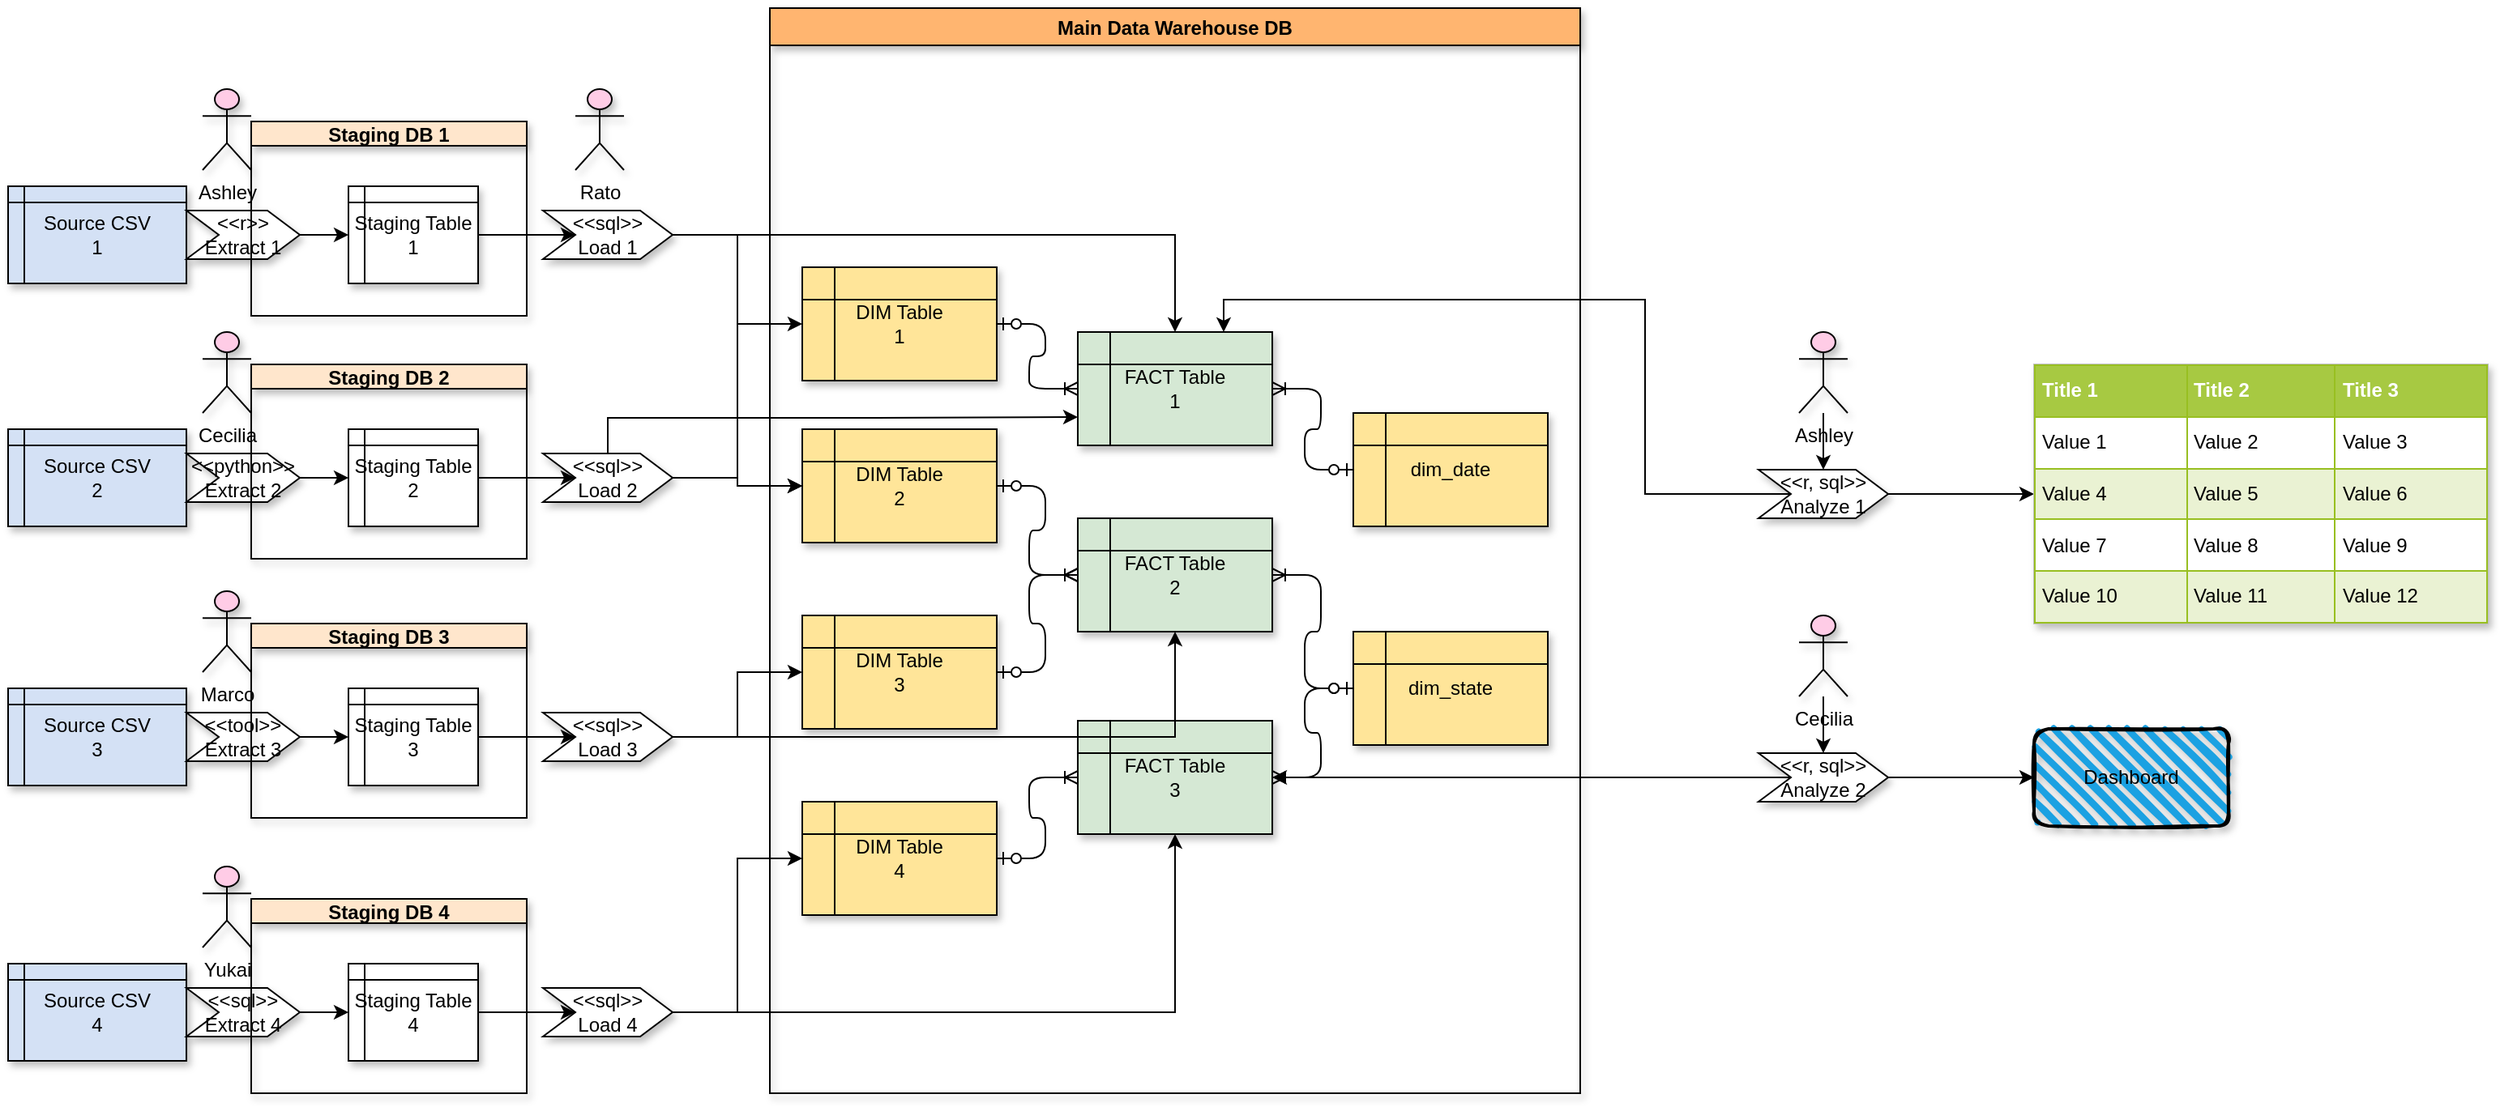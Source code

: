 <mxfile version="13.7.9" type="device" pages="2"><diagram id="SBiyz1o9CakpdYKA69qR" name="Process Overview"><mxGraphModel dx="1269" dy="874" grid="1" gridSize="10" guides="1" tooltips="1" connect="1" arrows="1" fold="1" page="1" pageScale="1" pageWidth="1169" pageHeight="827" math="0" shadow="0"><root><mxCell id="7Sz8O9y4_QHWqllSE1ns-0"/><mxCell id="7Sz8O9y4_QHWqllSE1ns-1" parent="7Sz8O9y4_QHWqllSE1ns-0"/><mxCell id="7Sz8O9y4_QHWqllSE1ns-2" value="Source CSV&lt;br&gt;1" style="shape=internalStorage;whiteSpace=wrap;html=1;backgroundOutline=1;dx=10;dy=10;shadow=1;fillColor=#D4E1F5;" vertex="1" parent="7Sz8O9y4_QHWqllSE1ns-1"><mxGeometry x="40" y="200" width="110" height="60" as="geometry"/></mxCell><mxCell id="7Sz8O9y4_QHWqllSE1ns-4" value="Main Data Warehouse DB" style="swimlane;shadow=1;fillColor=#FFB570;" vertex="1" parent="7Sz8O9y4_QHWqllSE1ns-1"><mxGeometry x="510" y="90" width="500" height="670" as="geometry"><mxRectangle x="450" y="90" width="180" height="23" as="alternateBounds"/></mxGeometry></mxCell><mxCell id="7Sz8O9y4_QHWqllSE1ns-5" value="DIM Table&lt;br&gt;1" style="shape=internalStorage;whiteSpace=wrap;html=1;backgroundOutline=1;shadow=1;fillColor=#FFE599;" vertex="1" parent="7Sz8O9y4_QHWqllSE1ns-1"><mxGeometry x="530" y="250" width="120" height="70" as="geometry"/></mxCell><mxCell id="7Sz8O9y4_QHWqllSE1ns-6" value="DIM Table&lt;br&gt;2" style="shape=internalStorage;whiteSpace=wrap;html=1;backgroundOutline=1;shadow=1;fillColor=#FFE599;" vertex="1" parent="7Sz8O9y4_QHWqllSE1ns-1"><mxGeometry x="530" y="350" width="120" height="70" as="geometry"/></mxCell><mxCell id="7Sz8O9y4_QHWqllSE1ns-7" value="DIM Table&lt;br&gt;4" style="shape=internalStorage;whiteSpace=wrap;html=1;backgroundOutline=1;shadow=1;fillColor=#FFE599;" vertex="1" parent="7Sz8O9y4_QHWqllSE1ns-1"><mxGeometry x="530" y="580" width="120" height="70" as="geometry"/></mxCell><mxCell id="7Sz8O9y4_QHWqllSE1ns-8" value="FACT Table&lt;br&gt;1" style="shape=internalStorage;whiteSpace=wrap;html=1;backgroundOutline=1;shadow=1;fillColor=#D5E8D4;" vertex="1" parent="7Sz8O9y4_QHWqllSE1ns-1"><mxGeometry x="700" y="290" width="120" height="70" as="geometry"/></mxCell><mxCell id="7Sz8O9y4_QHWqllSE1ns-9" value="FACT Table&lt;br&gt;2" style="shape=internalStorage;whiteSpace=wrap;html=1;backgroundOutline=1;shadow=1;fillColor=#D5E8D4;" vertex="1" parent="7Sz8O9y4_QHWqllSE1ns-1"><mxGeometry x="700" y="405" width="120" height="70" as="geometry"/></mxCell><mxCell id="7Sz8O9y4_QHWqllSE1ns-10" value="FACT Table&lt;br&gt;3" style="shape=internalStorage;whiteSpace=wrap;html=1;backgroundOutline=1;shadow=1;fillColor=#D5E8D4;" vertex="1" parent="7Sz8O9y4_QHWqllSE1ns-1"><mxGeometry x="700" y="530" width="120" height="70" as="geometry"/></mxCell><mxCell id="7Sz8O9y4_QHWqllSE1ns-56" style="edgeStyle=orthogonalEdgeStyle;rounded=0;orthogonalLoop=1;jettySize=auto;html=1;entryX=0;entryY=0.5;entryDx=0;entryDy=0;" edge="1" parent="7Sz8O9y4_QHWqllSE1ns-1" source="7Sz8O9y4_QHWqllSE1ns-11" target="7Sz8O9y4_QHWqllSE1ns-5"><mxGeometry relative="1" as="geometry"/></mxCell><mxCell id="7Sz8O9y4_QHWqllSE1ns-57" style="edgeStyle=orthogonalEdgeStyle;rounded=0;orthogonalLoop=1;jettySize=auto;html=1;entryX=0;entryY=0.5;entryDx=0;entryDy=0;" edge="1" parent="7Sz8O9y4_QHWqllSE1ns-1" source="7Sz8O9y4_QHWqllSE1ns-11" target="7Sz8O9y4_QHWqllSE1ns-6"><mxGeometry relative="1" as="geometry"/></mxCell><mxCell id="7Sz8O9y4_QHWqllSE1ns-64" style="edgeStyle=orthogonalEdgeStyle;rounded=0;orthogonalLoop=1;jettySize=auto;html=1;entryX=0.5;entryY=0;entryDx=0;entryDy=0;" edge="1" parent="7Sz8O9y4_QHWqllSE1ns-1" source="7Sz8O9y4_QHWqllSE1ns-11" target="7Sz8O9y4_QHWqllSE1ns-8"><mxGeometry relative="1" as="geometry"/></mxCell><mxCell id="7Sz8O9y4_QHWqllSE1ns-11" value="&amp;lt;&amp;lt;sql&amp;gt;&amp;gt;&lt;br&gt;Load 1" style="shape=step;perimeter=stepPerimeter;whiteSpace=wrap;html=1;fixedSize=1;shadow=1;" vertex="1" parent="7Sz8O9y4_QHWqllSE1ns-1"><mxGeometry x="370" y="215" width="80" height="30" as="geometry"/></mxCell><mxCell id="7Sz8O9y4_QHWqllSE1ns-80" value="" style="edgeStyle=orthogonalEdgeStyle;rounded=0;orthogonalLoop=1;jettySize=auto;html=1;" edge="1" parent="7Sz8O9y4_QHWqllSE1ns-1" source="7Sz8O9y4_QHWqllSE1ns-12" target="7Sz8O9y4_QHWqllSE1ns-14"><mxGeometry relative="1" as="geometry"/></mxCell><mxCell id="7Sz8O9y4_QHWqllSE1ns-12" value="&amp;lt;&amp;lt;r&amp;gt;&amp;gt;&lt;br&gt;Extract 1" style="shape=step;perimeter=stepPerimeter;whiteSpace=wrap;html=1;fixedSize=1;shadow=1;" vertex="1" parent="7Sz8O9y4_QHWqllSE1ns-1"><mxGeometry x="150" y="215" width="70" height="30" as="geometry"/></mxCell><mxCell id="7Sz8O9y4_QHWqllSE1ns-13" value="Staging DB 1" style="swimlane;shadow=1;startSize=15;fillColor=#FFE6CC;" vertex="1" parent="7Sz8O9y4_QHWqllSE1ns-1"><mxGeometry x="190" y="160" width="170" height="120" as="geometry"/></mxCell><mxCell id="7Sz8O9y4_QHWqllSE1ns-49" style="edgeStyle=orthogonalEdgeStyle;rounded=0;orthogonalLoop=1;jettySize=auto;html=1;" edge="1" parent="7Sz8O9y4_QHWqllSE1ns-1" source="7Sz8O9y4_QHWqllSE1ns-14" target="7Sz8O9y4_QHWqllSE1ns-11"><mxGeometry relative="1" as="geometry"/></mxCell><mxCell id="7Sz8O9y4_QHWqllSE1ns-14" value="Staging Table&lt;br&gt;1" style="shape=internalStorage;whiteSpace=wrap;html=1;backgroundOutline=1;dx=10;dy=10;shadow=1;" vertex="1" parent="7Sz8O9y4_QHWqllSE1ns-1"><mxGeometry x="250" y="200" width="80" height="60" as="geometry"/></mxCell><mxCell id="7Sz8O9y4_QHWqllSE1ns-15" value="Source CSV&lt;br&gt;2" style="shape=internalStorage;whiteSpace=wrap;html=1;backgroundOutline=1;dx=10;dy=10;shadow=1;fillColor=#D4E1F5;" vertex="1" parent="7Sz8O9y4_QHWqllSE1ns-1"><mxGeometry x="40" y="350" width="110" height="60" as="geometry"/></mxCell><mxCell id="7Sz8O9y4_QHWqllSE1ns-79" value="" style="edgeStyle=orthogonalEdgeStyle;rounded=0;orthogonalLoop=1;jettySize=auto;html=1;" edge="1" parent="7Sz8O9y4_QHWqllSE1ns-1" source="7Sz8O9y4_QHWqllSE1ns-17" target="7Sz8O9y4_QHWqllSE1ns-19"><mxGeometry relative="1" as="geometry"/></mxCell><mxCell id="7Sz8O9y4_QHWqllSE1ns-17" value="&amp;lt;&amp;lt;python&amp;gt;&amp;gt;&lt;br&gt;Extract 2" style="shape=step;perimeter=stepPerimeter;whiteSpace=wrap;html=1;fixedSize=1;shadow=1;size=20;" vertex="1" parent="7Sz8O9y4_QHWqllSE1ns-1"><mxGeometry x="150" y="365" width="70" height="30" as="geometry"/></mxCell><mxCell id="7Sz8O9y4_QHWqllSE1ns-18" value="Staging DB 2" style="swimlane;shadow=1;startSize=15;fillColor=#FFE6CC;" vertex="1" parent="7Sz8O9y4_QHWqllSE1ns-1"><mxGeometry x="190" y="310" width="170" height="120" as="geometry"/></mxCell><mxCell id="7Sz8O9y4_QHWqllSE1ns-50" style="edgeStyle=orthogonalEdgeStyle;rounded=0;orthogonalLoop=1;jettySize=auto;html=1;entryX=0;entryY=0.5;entryDx=0;entryDy=0;" edge="1" parent="7Sz8O9y4_QHWqllSE1ns-1" source="7Sz8O9y4_QHWqllSE1ns-19" target="7Sz8O9y4_QHWqllSE1ns-55"><mxGeometry relative="1" as="geometry"><mxPoint x="440.0" y="380" as="targetPoint"/></mxGeometry></mxCell><mxCell id="7Sz8O9y4_QHWqllSE1ns-19" value="Staging Table&lt;br&gt;2" style="shape=internalStorage;whiteSpace=wrap;html=1;backgroundOutline=1;dx=10;dy=10;shadow=1;" vertex="1" parent="7Sz8O9y4_QHWqllSE1ns-1"><mxGeometry x="250" y="350" width="80" height="60" as="geometry"/></mxCell><mxCell id="7Sz8O9y4_QHWqllSE1ns-20" value="Source CSV&lt;br&gt;3" style="shape=internalStorage;whiteSpace=wrap;html=1;backgroundOutline=1;dx=10;dy=10;shadow=1;fillColor=#D4E1F5;" vertex="1" parent="7Sz8O9y4_QHWqllSE1ns-1"><mxGeometry x="40" y="510" width="110" height="60" as="geometry"/></mxCell><mxCell id="7Sz8O9y4_QHWqllSE1ns-78" value="" style="edgeStyle=orthogonalEdgeStyle;rounded=0;orthogonalLoop=1;jettySize=auto;html=1;" edge="1" parent="7Sz8O9y4_QHWqllSE1ns-1" source="7Sz8O9y4_QHWqllSE1ns-22" target="7Sz8O9y4_QHWqllSE1ns-24"><mxGeometry relative="1" as="geometry"/></mxCell><mxCell id="7Sz8O9y4_QHWqllSE1ns-22" value="&amp;lt;&amp;lt;tool&amp;gt;&amp;gt;&lt;br&gt;Extract 3" style="shape=step;perimeter=stepPerimeter;whiteSpace=wrap;html=1;fixedSize=1;shadow=1;" vertex="1" parent="7Sz8O9y4_QHWqllSE1ns-1"><mxGeometry x="150" y="525" width="70" height="30" as="geometry"/></mxCell><mxCell id="7Sz8O9y4_QHWqllSE1ns-23" value="Staging DB 3" style="swimlane;shadow=1;startSize=15;fillColor=#FFE6CC;" vertex="1" parent="7Sz8O9y4_QHWqllSE1ns-1"><mxGeometry x="190" y="470" width="170" height="120" as="geometry"/></mxCell><mxCell id="7Sz8O9y4_QHWqllSE1ns-51" style="edgeStyle=orthogonalEdgeStyle;rounded=0;orthogonalLoop=1;jettySize=auto;html=1;entryX=0;entryY=0.5;entryDx=0;entryDy=0;" edge="1" parent="7Sz8O9y4_QHWqllSE1ns-1" source="7Sz8O9y4_QHWqllSE1ns-24" target="7Sz8O9y4_QHWqllSE1ns-54"><mxGeometry relative="1" as="geometry"><mxPoint x="440.0" y="540" as="targetPoint"/></mxGeometry></mxCell><mxCell id="7Sz8O9y4_QHWqllSE1ns-24" value="Staging Table&lt;br&gt;3" style="shape=internalStorage;whiteSpace=wrap;html=1;backgroundOutline=1;dx=10;dy=10;shadow=1;" vertex="1" parent="7Sz8O9y4_QHWqllSE1ns-1"><mxGeometry x="250" y="510" width="80" height="60" as="geometry"/></mxCell><mxCell id="7Sz8O9y4_QHWqllSE1ns-25" value="Source CSV&lt;br&gt;4" style="shape=internalStorage;whiteSpace=wrap;html=1;backgroundOutline=1;dx=10;dy=10;shadow=1;fillColor=#D4E1F5;" vertex="1" parent="7Sz8O9y4_QHWqllSE1ns-1"><mxGeometry x="40" y="680" width="110" height="60" as="geometry"/></mxCell><mxCell id="7Sz8O9y4_QHWqllSE1ns-77" value="" style="edgeStyle=orthogonalEdgeStyle;rounded=0;orthogonalLoop=1;jettySize=auto;html=1;" edge="1" parent="7Sz8O9y4_QHWqllSE1ns-1" source="7Sz8O9y4_QHWqllSE1ns-27" target="7Sz8O9y4_QHWqllSE1ns-29"><mxGeometry relative="1" as="geometry"/></mxCell><mxCell id="7Sz8O9y4_QHWqllSE1ns-27" value="&amp;lt;&amp;lt;sql&amp;gt;&amp;gt;&lt;br&gt;Extract 4" style="shape=step;perimeter=stepPerimeter;whiteSpace=wrap;html=1;fixedSize=1;shadow=1;" vertex="1" parent="7Sz8O9y4_QHWqllSE1ns-1"><mxGeometry x="150" y="695" width="70" height="30" as="geometry"/></mxCell><mxCell id="7Sz8O9y4_QHWqllSE1ns-28" value="Staging DB 4" style="swimlane;shadow=1;startSize=15;fillColor=#FFE6CC;" vertex="1" parent="7Sz8O9y4_QHWqllSE1ns-1"><mxGeometry x="190" y="640" width="170" height="120" as="geometry"/></mxCell><mxCell id="7Sz8O9y4_QHWqllSE1ns-52" style="edgeStyle=orthogonalEdgeStyle;rounded=0;orthogonalLoop=1;jettySize=auto;html=1;entryX=0;entryY=0.5;entryDx=0;entryDy=0;" edge="1" parent="7Sz8O9y4_QHWqllSE1ns-1" source="7Sz8O9y4_QHWqllSE1ns-29" target="7Sz8O9y4_QHWqllSE1ns-53"><mxGeometry relative="1" as="geometry"><mxPoint x="440.0" y="710" as="targetPoint"/></mxGeometry></mxCell><mxCell id="7Sz8O9y4_QHWqllSE1ns-29" value="Staging Table&lt;br&gt;4" style="shape=internalStorage;whiteSpace=wrap;html=1;backgroundOutline=1;dx=10;dy=10;shadow=1;" vertex="1" parent="7Sz8O9y4_QHWqllSE1ns-1"><mxGeometry x="250" y="680" width="80" height="60" as="geometry"/></mxCell><mxCell id="7Sz8O9y4_QHWqllSE1ns-32" value="Ashley" style="shape=umlActor;verticalLabelPosition=bottom;verticalAlign=top;html=1;outlineConnect=0;shadow=1;fillColor=#FFCCE6;" vertex="1" parent="7Sz8O9y4_QHWqllSE1ns-1"><mxGeometry x="160" y="140" width="30" height="50" as="geometry"/></mxCell><mxCell id="7Sz8O9y4_QHWqllSE1ns-33" value="Cecilia" style="shape=umlActor;verticalLabelPosition=bottom;verticalAlign=top;html=1;outlineConnect=0;shadow=1;fillColor=#FFCCE6;" vertex="1" parent="7Sz8O9y4_QHWqllSE1ns-1"><mxGeometry x="160" y="290" width="30" height="50" as="geometry"/></mxCell><mxCell id="7Sz8O9y4_QHWqllSE1ns-34" value="Marco" style="shape=umlActor;verticalLabelPosition=bottom;verticalAlign=top;html=1;outlineConnect=0;shadow=1;fillColor=#FFCCE6;" vertex="1" parent="7Sz8O9y4_QHWqllSE1ns-1"><mxGeometry x="160" y="450" width="30" height="50" as="geometry"/></mxCell><mxCell id="7Sz8O9y4_QHWqllSE1ns-35" value="Yukai" style="shape=umlActor;verticalLabelPosition=bottom;verticalAlign=top;html=1;outlineConnect=0;shadow=1;fillColor=#FFCCE6;" vertex="1" parent="7Sz8O9y4_QHWqllSE1ns-1"><mxGeometry x="160" y="620" width="30" height="50" as="geometry"/></mxCell><mxCell id="7Sz8O9y4_QHWqllSE1ns-36" value="Rato" style="shape=umlActor;verticalLabelPosition=bottom;verticalAlign=top;html=1;outlineConnect=0;shadow=1;fillColor=#FFCCE6;" vertex="1" parent="7Sz8O9y4_QHWqllSE1ns-1"><mxGeometry x="390" y="140" width="30" height="50" as="geometry"/></mxCell><mxCell id="7Sz8O9y4_QHWqllSE1ns-37" value="dim_date" style="shape=internalStorage;whiteSpace=wrap;html=1;backgroundOutline=1;shadow=1;fillColor=#FFE599;" vertex="1" parent="7Sz8O9y4_QHWqllSE1ns-1"><mxGeometry x="870" y="340" width="120" height="70" as="geometry"/></mxCell><mxCell id="7Sz8O9y4_QHWqllSE1ns-38" value="dim_state" style="shape=internalStorage;whiteSpace=wrap;html=1;backgroundOutline=1;shadow=1;fillColor=#FFE599;" vertex="1" parent="7Sz8O9y4_QHWqllSE1ns-1"><mxGeometry x="870" y="475" width="120" height="70" as="geometry"/></mxCell><mxCell id="7Sz8O9y4_QHWqllSE1ns-39" value="DIM Table&lt;br&gt;3" style="shape=internalStorage;whiteSpace=wrap;html=1;backgroundOutline=1;shadow=1;fillColor=#FFE599;" vertex="1" parent="7Sz8O9y4_QHWqllSE1ns-1"><mxGeometry x="530" y="465" width="120" height="70" as="geometry"/></mxCell><mxCell id="7Sz8O9y4_QHWqllSE1ns-60" style="edgeStyle=orthogonalEdgeStyle;rounded=0;orthogonalLoop=1;jettySize=auto;html=1;entryX=0;entryY=0.5;entryDx=0;entryDy=0;" edge="1" parent="7Sz8O9y4_QHWqllSE1ns-1" source="7Sz8O9y4_QHWqllSE1ns-53" target="7Sz8O9y4_QHWqllSE1ns-7"><mxGeometry relative="1" as="geometry"/></mxCell><mxCell id="7Sz8O9y4_QHWqllSE1ns-61" style="edgeStyle=orthogonalEdgeStyle;rounded=0;orthogonalLoop=1;jettySize=auto;html=1;entryX=0.5;entryY=1;entryDx=0;entryDy=0;" edge="1" parent="7Sz8O9y4_QHWqllSE1ns-1" source="7Sz8O9y4_QHWqllSE1ns-53" target="7Sz8O9y4_QHWqllSE1ns-10"><mxGeometry relative="1" as="geometry"/></mxCell><mxCell id="7Sz8O9y4_QHWqllSE1ns-53" value="&amp;lt;&amp;lt;sql&amp;gt;&amp;gt;&lt;br&gt;Load 4" style="shape=step;perimeter=stepPerimeter;whiteSpace=wrap;html=1;fixedSize=1;shadow=1;" vertex="1" parent="7Sz8O9y4_QHWqllSE1ns-1"><mxGeometry x="370" y="695" width="80" height="30" as="geometry"/></mxCell><mxCell id="7Sz8O9y4_QHWqllSE1ns-59" style="edgeStyle=orthogonalEdgeStyle;rounded=0;orthogonalLoop=1;jettySize=auto;html=1;entryX=0;entryY=0.5;entryDx=0;entryDy=0;" edge="1" parent="7Sz8O9y4_QHWqllSE1ns-1" source="7Sz8O9y4_QHWqllSE1ns-54" target="7Sz8O9y4_QHWqllSE1ns-39"><mxGeometry relative="1" as="geometry"/></mxCell><mxCell id="7Sz8O9y4_QHWqllSE1ns-62" style="edgeStyle=orthogonalEdgeStyle;rounded=0;orthogonalLoop=1;jettySize=auto;html=1;entryX=0.5;entryY=1;entryDx=0;entryDy=0;" edge="1" parent="7Sz8O9y4_QHWqllSE1ns-1" source="7Sz8O9y4_QHWqllSE1ns-54" target="7Sz8O9y4_QHWqllSE1ns-9"><mxGeometry relative="1" as="geometry"/></mxCell><mxCell id="7Sz8O9y4_QHWqllSE1ns-54" value="&amp;lt;&amp;lt;sql&amp;gt;&amp;gt;&lt;br&gt;Load 3" style="shape=step;perimeter=stepPerimeter;whiteSpace=wrap;html=1;fixedSize=1;shadow=1;" vertex="1" parent="7Sz8O9y4_QHWqllSE1ns-1"><mxGeometry x="370" y="525" width="80" height="30" as="geometry"/></mxCell><mxCell id="7Sz8O9y4_QHWqllSE1ns-58" style="edgeStyle=orthogonalEdgeStyle;rounded=0;orthogonalLoop=1;jettySize=auto;html=1;entryX=0;entryY=0.5;entryDx=0;entryDy=0;" edge="1" parent="7Sz8O9y4_QHWqllSE1ns-1" source="7Sz8O9y4_QHWqllSE1ns-55" target="7Sz8O9y4_QHWqllSE1ns-6"><mxGeometry relative="1" as="geometry"/></mxCell><mxCell id="7Sz8O9y4_QHWqllSE1ns-63" style="edgeStyle=orthogonalEdgeStyle;rounded=0;orthogonalLoop=1;jettySize=auto;html=1;entryX=0;entryY=0.75;entryDx=0;entryDy=0;" edge="1" parent="7Sz8O9y4_QHWqllSE1ns-1" source="7Sz8O9y4_QHWqllSE1ns-55" target="7Sz8O9y4_QHWqllSE1ns-8"><mxGeometry relative="1" as="geometry"><Array as="points"><mxPoint x="410" y="343"/><mxPoint x="575" y="343"/></Array></mxGeometry></mxCell><mxCell id="7Sz8O9y4_QHWqllSE1ns-55" value="&amp;lt;&amp;lt;sql&amp;gt;&amp;gt;&lt;br&gt;Load 2" style="shape=step;perimeter=stepPerimeter;whiteSpace=wrap;html=1;fixedSize=1;shadow=1;" vertex="1" parent="7Sz8O9y4_QHWqllSE1ns-1"><mxGeometry x="370" y="365" width="80" height="30" as="geometry"/></mxCell><mxCell id="7Sz8O9y4_QHWqllSE1ns-68" style="edgeStyle=orthogonalEdgeStyle;rounded=0;orthogonalLoop=1;jettySize=auto;html=1;entryX=0.75;entryY=0;entryDx=0;entryDy=0;" edge="1" parent="7Sz8O9y4_QHWqllSE1ns-1" source="7Sz8O9y4_QHWqllSE1ns-65" target="7Sz8O9y4_QHWqllSE1ns-8"><mxGeometry relative="1" as="geometry"><Array as="points"><mxPoint x="1050" y="390"/><mxPoint x="1050" y="270"/><mxPoint x="790" y="270"/></Array></mxGeometry></mxCell><mxCell id="7Sz8O9y4_QHWqllSE1ns-70" style="edgeStyle=orthogonalEdgeStyle;rounded=0;orthogonalLoop=1;jettySize=auto;html=1;entryX=0;entryY=0.5;entryDx=0;entryDy=0;" edge="1" parent="7Sz8O9y4_QHWqllSE1ns-1" source="7Sz8O9y4_QHWqllSE1ns-65" target="7Sz8O9y4_QHWqllSE1ns-69"><mxGeometry relative="1" as="geometry"/></mxCell><mxCell id="7Sz8O9y4_QHWqllSE1ns-65" value="&amp;lt;&amp;lt;r, sql&amp;gt;&amp;gt;&lt;br&gt;Analyze 1" style="shape=step;perimeter=stepPerimeter;whiteSpace=wrap;html=1;fixedSize=1;shadow=1;" vertex="1" parent="7Sz8O9y4_QHWqllSE1ns-1"><mxGeometry x="1120" y="375" width="80" height="30" as="geometry"/></mxCell><mxCell id="7Sz8O9y4_QHWqllSE1ns-67" style="edgeStyle=orthogonalEdgeStyle;rounded=0;orthogonalLoop=1;jettySize=auto;html=1;entryX=0.5;entryY=0;entryDx=0;entryDy=0;" edge="1" parent="7Sz8O9y4_QHWqllSE1ns-1" source="7Sz8O9y4_QHWqllSE1ns-66" target="7Sz8O9y4_QHWqllSE1ns-65"><mxGeometry relative="1" as="geometry"/></mxCell><mxCell id="7Sz8O9y4_QHWqllSE1ns-66" value="Ashley" style="shape=umlActor;verticalLabelPosition=bottom;verticalAlign=top;html=1;outlineConnect=0;shadow=1;fillColor=#FFCCE6;" vertex="1" parent="7Sz8O9y4_QHWqllSE1ns-1"><mxGeometry x="1145" y="290" width="30" height="50" as="geometry"/></mxCell><mxCell id="7Sz8O9y4_QHWqllSE1ns-69" value="&lt;table border=&quot;1&quot; width=&quot;100%&quot; height=&quot;100%&quot; cellpadding=&quot;4&quot; style=&quot;width:100%;height:100%;border-collapse:collapse;&quot;&gt;&lt;tr style=&quot;background-color:#A7C942;color:#ffffff;border:1px solid #98bf21;&quot;&gt;&lt;th align=&quot;left&quot;&gt;Title 1&lt;/th&gt;&lt;th align=&quot;left&quot;&gt;Title 2&lt;/th&gt;&lt;th align=&quot;left&quot;&gt;Title 3&lt;/th&gt;&lt;/tr&gt;&lt;tr style=&quot;border:1px solid #98bf21;&quot;&gt;&lt;td&gt;Value 1&lt;/td&gt;&lt;td&gt;Value 2&lt;/td&gt;&lt;td&gt;Value 3&lt;/td&gt;&lt;/tr&gt;&lt;tr style=&quot;background-color:#EAF2D3;border:1px solid #98bf21;&quot;&gt;&lt;td&gt;Value 4&lt;/td&gt;&lt;td&gt;Value 5&lt;/td&gt;&lt;td&gt;Value 6&lt;/td&gt;&lt;/tr&gt;&lt;tr style=&quot;border:1px solid #98bf21;&quot;&gt;&lt;td&gt;Value 7&lt;/td&gt;&lt;td&gt;Value 8&lt;/td&gt;&lt;td&gt;Value 9&lt;/td&gt;&lt;/tr&gt;&lt;tr style=&quot;background-color:#EAF2D3;border:1px solid #98bf21;&quot;&gt;&lt;td&gt;Value 10&lt;/td&gt;&lt;td&gt;Value 11&lt;/td&gt;&lt;td&gt;Value 12&lt;/td&gt;&lt;/tr&gt;&lt;/table&gt;" style="text;html=1;strokeColor=#c0c0c0;fillColor=#ffffff;overflow=fill;rounded=0;shadow=1;" vertex="1" parent="7Sz8O9y4_QHWqllSE1ns-1"><mxGeometry x="1290" y="310" width="280" height="160" as="geometry"/></mxCell><mxCell id="7Sz8O9y4_QHWqllSE1ns-74" style="edgeStyle=orthogonalEdgeStyle;rounded=0;orthogonalLoop=1;jettySize=auto;html=1;entryX=1;entryY=0.5;entryDx=0;entryDy=0;" edge="1" parent="7Sz8O9y4_QHWqllSE1ns-1" source="7Sz8O9y4_QHWqllSE1ns-71" target="7Sz8O9y4_QHWqllSE1ns-10"><mxGeometry relative="1" as="geometry"/></mxCell><mxCell id="7Sz8O9y4_QHWqllSE1ns-76" style="edgeStyle=orthogonalEdgeStyle;rounded=0;orthogonalLoop=1;jettySize=auto;html=1;entryX=0;entryY=0.5;entryDx=0;entryDy=0;" edge="1" parent="7Sz8O9y4_QHWqllSE1ns-1" source="7Sz8O9y4_QHWqllSE1ns-71" target="7Sz8O9y4_QHWqllSE1ns-75"><mxGeometry relative="1" as="geometry"/></mxCell><mxCell id="7Sz8O9y4_QHWqllSE1ns-71" value="&amp;lt;&amp;lt;r, sql&amp;gt;&amp;gt;&lt;br&gt;Analyze 2" style="shape=step;perimeter=stepPerimeter;whiteSpace=wrap;html=1;fixedSize=1;shadow=1;" vertex="1" parent="7Sz8O9y4_QHWqllSE1ns-1"><mxGeometry x="1120" y="550" width="80" height="30" as="geometry"/></mxCell><mxCell id="7Sz8O9y4_QHWqllSE1ns-72" style="edgeStyle=orthogonalEdgeStyle;rounded=0;orthogonalLoop=1;jettySize=auto;html=1;entryX=0.5;entryY=0;entryDx=0;entryDy=0;" edge="1" parent="7Sz8O9y4_QHWqllSE1ns-1" source="7Sz8O9y4_QHWqllSE1ns-73" target="7Sz8O9y4_QHWqllSE1ns-71"><mxGeometry relative="1" as="geometry"/></mxCell><mxCell id="7Sz8O9y4_QHWqllSE1ns-73" value="Cecilia" style="shape=umlActor;verticalLabelPosition=bottom;verticalAlign=top;html=1;outlineConnect=0;shadow=1;fillColor=#FFCCE6;" vertex="1" parent="7Sz8O9y4_QHWqllSE1ns-1"><mxGeometry x="1145" y="465" width="30" height="50" as="geometry"/></mxCell><mxCell id="7Sz8O9y4_QHWqllSE1ns-75" value="Dashboard" style="rounded=1;whiteSpace=wrap;html=1;strokeWidth=2;fillWeight=4;hachureGap=8;hachureAngle=45;fillColor=#1ba1e2;sketch=1;shadow=1;" vertex="1" parent="7Sz8O9y4_QHWqllSE1ns-1"><mxGeometry x="1290" y="535" width="120" height="60" as="geometry"/></mxCell><mxCell id="7Sz8O9y4_QHWqllSE1ns-81" value="" style="edgeStyle=entityRelationEdgeStyle;fontSize=12;html=1;endArrow=ERoneToMany;startArrow=ERzeroToOne;" edge="1" parent="7Sz8O9y4_QHWqllSE1ns-1" source="7Sz8O9y4_QHWqllSE1ns-37" target="7Sz8O9y4_QHWqllSE1ns-8"><mxGeometry width="100" height="100" relative="1" as="geometry"><mxPoint x="870" y="380" as="sourcePoint"/><mxPoint x="970" y="280" as="targetPoint"/></mxGeometry></mxCell><mxCell id="7Sz8O9y4_QHWqllSE1ns-83" value="" style="edgeStyle=entityRelationEdgeStyle;fontSize=12;html=1;endArrow=ERoneToMany;startArrow=ERzeroToOne;" edge="1" parent="7Sz8O9y4_QHWqllSE1ns-1" source="7Sz8O9y4_QHWqllSE1ns-38" target="7Sz8O9y4_QHWqllSE1ns-9"><mxGeometry width="100" height="100" relative="1" as="geometry"><mxPoint x="880" y="385" as="sourcePoint"/><mxPoint x="830" y="335" as="targetPoint"/></mxGeometry></mxCell><mxCell id="7Sz8O9y4_QHWqllSE1ns-84" value="" style="edgeStyle=entityRelationEdgeStyle;fontSize=12;html=1;endArrow=ERoneToMany;startArrow=ERzeroToOne;" edge="1" parent="7Sz8O9y4_QHWqllSE1ns-1" source="7Sz8O9y4_QHWqllSE1ns-38" target="7Sz8O9y4_QHWqllSE1ns-10"><mxGeometry width="100" height="100" relative="1" as="geometry"><mxPoint x="890" y="395" as="sourcePoint"/><mxPoint x="840" y="345" as="targetPoint"/></mxGeometry></mxCell><mxCell id="7Sz8O9y4_QHWqllSE1ns-85" value="" style="edgeStyle=entityRelationEdgeStyle;fontSize=12;html=1;endArrow=ERoneToMany;startArrow=ERzeroToOne;exitX=1;exitY=0.5;exitDx=0;exitDy=0;" edge="1" parent="7Sz8O9y4_QHWqllSE1ns-1" source="7Sz8O9y4_QHWqllSE1ns-5" target="7Sz8O9y4_QHWqllSE1ns-8"><mxGeometry width="100" height="100" relative="1" as="geometry"><mxPoint x="900" y="405" as="sourcePoint"/><mxPoint x="850" y="355" as="targetPoint"/></mxGeometry></mxCell><mxCell id="7Sz8O9y4_QHWqllSE1ns-86" value="" style="edgeStyle=entityRelationEdgeStyle;fontSize=12;html=1;endArrow=ERoneToMany;startArrow=ERzeroToOne;entryX=0;entryY=0.5;entryDx=0;entryDy=0;exitX=1;exitY=0.5;exitDx=0;exitDy=0;" edge="1" parent="7Sz8O9y4_QHWqllSE1ns-1" source="7Sz8O9y4_QHWqllSE1ns-6" target="7Sz8O9y4_QHWqllSE1ns-9"><mxGeometry width="100" height="100" relative="1" as="geometry"><mxPoint x="910" y="415" as="sourcePoint"/><mxPoint x="860" y="365" as="targetPoint"/></mxGeometry></mxCell><mxCell id="7Sz8O9y4_QHWqllSE1ns-87" value="" style="edgeStyle=entityRelationEdgeStyle;fontSize=12;html=1;endArrow=ERoneToMany;startArrow=ERzeroToOne;exitX=1;exitY=0.5;exitDx=0;exitDy=0;" edge="1" parent="7Sz8O9y4_QHWqllSE1ns-1" source="7Sz8O9y4_QHWqllSE1ns-39" target="7Sz8O9y4_QHWqllSE1ns-9"><mxGeometry width="100" height="100" relative="1" as="geometry"><mxPoint x="920" y="425" as="sourcePoint"/><mxPoint x="870" y="375" as="targetPoint"/></mxGeometry></mxCell><mxCell id="7Sz8O9y4_QHWqllSE1ns-88" value="" style="edgeStyle=entityRelationEdgeStyle;fontSize=12;html=1;endArrow=ERoneToMany;startArrow=ERzeroToOne;exitX=1;exitY=0.5;exitDx=0;exitDy=0;entryX=0;entryY=0.5;entryDx=0;entryDy=0;" edge="1" parent="7Sz8O9y4_QHWqllSE1ns-1" source="7Sz8O9y4_QHWqllSE1ns-7" target="7Sz8O9y4_QHWqllSE1ns-10"><mxGeometry width="100" height="100" relative="1" as="geometry"><mxPoint x="930" y="435" as="sourcePoint"/><mxPoint x="880" y="385" as="targetPoint"/></mxGeometry></mxCell></root></mxGraphModel></diagram><diagram id="R2lEEEUBdFMjLlhIrx00" name="ERD"><mxGraphModel dx="1523" dy="1049" grid="1" gridSize="10" guides="1" tooltips="1" connect="1" arrows="1" fold="1" page="1" pageScale="1" pageWidth="850" pageHeight="1100" math="0" shadow="0" extFonts="Permanent Marker^https://fonts.googleapis.com/css?family=Permanent+Marker"><root><mxCell id="0"/><mxCell id="1" parent="0"/><mxCell id="C-vyLk0tnHw3VtMMgP7b-1" value="" style="edgeStyle=entityRelationEdgeStyle;endArrow=ERzeroToMany;startArrow=ERone;endFill=1;startFill=0;" parent="1" source="C-vyLk0tnHw3VtMMgP7b-24" target="C-vyLk0tnHw3VtMMgP7b-6" edge="1"><mxGeometry width="100" height="100" relative="1" as="geometry"><mxPoint x="340" y="720" as="sourcePoint"/><mxPoint x="440" y="620" as="targetPoint"/></mxGeometry></mxCell><mxCell id="C-vyLk0tnHw3VtMMgP7b-12" value="" style="edgeStyle=entityRelationEdgeStyle;endArrow=ERzeroToMany;startArrow=ERone;endFill=1;startFill=0;" parent="1" source="C-vyLk0tnHw3VtMMgP7b-3" target="C-vyLk0tnHw3VtMMgP7b-17" edge="1"><mxGeometry width="100" height="100" relative="1" as="geometry"><mxPoint x="400" y="180" as="sourcePoint"/><mxPoint x="460" y="205" as="targetPoint"/></mxGeometry></mxCell><mxCell id="C-vyLk0tnHw3VtMMgP7b-2" value="Orders" style="shape=table;startSize=30;container=1;collapsible=1;childLayout=tableLayout;fixedRows=1;rowLines=0;fontStyle=1;align=center;resizeLast=1;" parent="1" vertex="1"><mxGeometry x="450" y="120" width="250" height="130" as="geometry"/></mxCell><mxCell id="C-vyLk0tnHw3VtMMgP7b-3" value="" style="shape=partialRectangle;collapsible=0;dropTarget=0;pointerEvents=0;fillColor=none;points=[[0,0.5],[1,0.5]];portConstraint=eastwest;top=0;left=0;right=0;bottom=1;" parent="C-vyLk0tnHw3VtMMgP7b-2" vertex="1"><mxGeometry y="30" width="250" height="30" as="geometry"/></mxCell><mxCell id="C-vyLk0tnHw3VtMMgP7b-4" value="PK" style="shape=partialRectangle;overflow=hidden;connectable=0;fillColor=none;top=0;left=0;bottom=0;right=0;fontStyle=1;" parent="C-vyLk0tnHw3VtMMgP7b-3" vertex="1"><mxGeometry width="30" height="30" as="geometry"/></mxCell><mxCell id="C-vyLk0tnHw3VtMMgP7b-5" value="order_id int NOT NULL " style="shape=partialRectangle;overflow=hidden;connectable=0;fillColor=none;top=0;left=0;bottom=0;right=0;align=left;spacingLeft=6;fontStyle=5;" parent="C-vyLk0tnHw3VtMMgP7b-3" vertex="1"><mxGeometry x="30" width="220" height="30" as="geometry"/></mxCell><mxCell id="C-vyLk0tnHw3VtMMgP7b-6" value="" style="shape=partialRectangle;collapsible=0;dropTarget=0;pointerEvents=0;fillColor=none;points=[[0,0.5],[1,0.5]];portConstraint=eastwest;top=0;left=0;right=0;bottom=0;" parent="C-vyLk0tnHw3VtMMgP7b-2" vertex="1"><mxGeometry y="60" width="250" height="30" as="geometry"/></mxCell><mxCell id="C-vyLk0tnHw3VtMMgP7b-7" value="FK1" style="shape=partialRectangle;overflow=hidden;connectable=0;fillColor=none;top=0;left=0;bottom=0;right=0;" parent="C-vyLk0tnHw3VtMMgP7b-6" vertex="1"><mxGeometry width="30" height="30" as="geometry"/></mxCell><mxCell id="C-vyLk0tnHw3VtMMgP7b-8" value="customer_id int NOT NULL" style="shape=partialRectangle;overflow=hidden;connectable=0;fillColor=none;top=0;left=0;bottom=0;right=0;align=left;spacingLeft=6;" parent="C-vyLk0tnHw3VtMMgP7b-6" vertex="1"><mxGeometry x="30" width="220" height="30" as="geometry"/></mxCell><mxCell id="C-vyLk0tnHw3VtMMgP7b-9" value="" style="shape=partialRectangle;collapsible=0;dropTarget=0;pointerEvents=0;fillColor=none;points=[[0,0.5],[1,0.5]];portConstraint=eastwest;top=0;left=0;right=0;bottom=0;" parent="C-vyLk0tnHw3VtMMgP7b-2" vertex="1"><mxGeometry y="90" width="250" height="30" as="geometry"/></mxCell><mxCell id="C-vyLk0tnHw3VtMMgP7b-10" value="" style="shape=partialRectangle;overflow=hidden;connectable=0;fillColor=none;top=0;left=0;bottom=0;right=0;" parent="C-vyLk0tnHw3VtMMgP7b-9" vertex="1"><mxGeometry width="30" height="30" as="geometry"/></mxCell><mxCell id="C-vyLk0tnHw3VtMMgP7b-11" value="order_date date NOT NULL" style="shape=partialRectangle;overflow=hidden;connectable=0;fillColor=none;top=0;left=0;bottom=0;right=0;align=left;spacingLeft=6;" parent="C-vyLk0tnHw3VtMMgP7b-9" vertex="1"><mxGeometry x="30" width="220" height="30" as="geometry"/></mxCell><mxCell id="C-vyLk0tnHw3VtMMgP7b-13" value="Shipments" style="shape=table;startSize=30;container=1;collapsible=1;childLayout=tableLayout;fixedRows=1;rowLines=0;fontStyle=1;align=center;resizeLast=1;" parent="1" vertex="1"><mxGeometry x="450" y="280" width="250" height="130" as="geometry"/></mxCell><mxCell id="C-vyLk0tnHw3VtMMgP7b-14" value="" style="shape=partialRectangle;collapsible=0;dropTarget=0;pointerEvents=0;fillColor=none;points=[[0,0.5],[1,0.5]];portConstraint=eastwest;top=0;left=0;right=0;bottom=1;" parent="C-vyLk0tnHw3VtMMgP7b-13" vertex="1"><mxGeometry y="30" width="250" height="30" as="geometry"/></mxCell><mxCell id="C-vyLk0tnHw3VtMMgP7b-15" value="PK" style="shape=partialRectangle;overflow=hidden;connectable=0;fillColor=none;top=0;left=0;bottom=0;right=0;fontStyle=1;" parent="C-vyLk0tnHw3VtMMgP7b-14" vertex="1"><mxGeometry width="30" height="30" as="geometry"/></mxCell><mxCell id="C-vyLk0tnHw3VtMMgP7b-16" value="shipment_id int NOT NULL " style="shape=partialRectangle;overflow=hidden;connectable=0;fillColor=none;top=0;left=0;bottom=0;right=0;align=left;spacingLeft=6;fontStyle=5;" parent="C-vyLk0tnHw3VtMMgP7b-14" vertex="1"><mxGeometry x="30" width="220" height="30" as="geometry"/></mxCell><mxCell id="C-vyLk0tnHw3VtMMgP7b-17" value="" style="shape=partialRectangle;collapsible=0;dropTarget=0;pointerEvents=0;fillColor=none;points=[[0,0.5],[1,0.5]];portConstraint=eastwest;top=0;left=0;right=0;bottom=0;" parent="C-vyLk0tnHw3VtMMgP7b-13" vertex="1"><mxGeometry y="60" width="250" height="30" as="geometry"/></mxCell><mxCell id="C-vyLk0tnHw3VtMMgP7b-18" value="FK1" style="shape=partialRectangle;overflow=hidden;connectable=0;fillColor=none;top=0;left=0;bottom=0;right=0;" parent="C-vyLk0tnHw3VtMMgP7b-17" vertex="1"><mxGeometry width="30" height="30" as="geometry"/></mxCell><mxCell id="C-vyLk0tnHw3VtMMgP7b-19" value="order_id int NOT NULL" style="shape=partialRectangle;overflow=hidden;connectable=0;fillColor=none;top=0;left=0;bottom=0;right=0;align=left;spacingLeft=6;" parent="C-vyLk0tnHw3VtMMgP7b-17" vertex="1"><mxGeometry x="30" width="220" height="30" as="geometry"/></mxCell><mxCell id="C-vyLk0tnHw3VtMMgP7b-20" value="" style="shape=partialRectangle;collapsible=0;dropTarget=0;pointerEvents=0;fillColor=none;points=[[0,0.5],[1,0.5]];portConstraint=eastwest;top=0;left=0;right=0;bottom=0;" parent="C-vyLk0tnHw3VtMMgP7b-13" vertex="1"><mxGeometry y="90" width="250" height="30" as="geometry"/></mxCell><mxCell id="C-vyLk0tnHw3VtMMgP7b-21" value="" style="shape=partialRectangle;overflow=hidden;connectable=0;fillColor=none;top=0;left=0;bottom=0;right=0;" parent="C-vyLk0tnHw3VtMMgP7b-20" vertex="1"><mxGeometry width="30" height="30" as="geometry"/></mxCell><mxCell id="C-vyLk0tnHw3VtMMgP7b-22" value="shipment_date date NOT NULL" style="shape=partialRectangle;overflow=hidden;connectable=0;fillColor=none;top=0;left=0;bottom=0;right=0;align=left;spacingLeft=6;" parent="C-vyLk0tnHw3VtMMgP7b-20" vertex="1"><mxGeometry x="30" width="220" height="30" as="geometry"/></mxCell><mxCell id="C-vyLk0tnHw3VtMMgP7b-23" value="Customers" style="shape=table;startSize=30;container=1;collapsible=1;childLayout=tableLayout;fixedRows=1;rowLines=0;fontStyle=1;align=center;resizeLast=1;" parent="1" vertex="1"><mxGeometry x="120" y="120" width="250" height="100" as="geometry"/></mxCell><mxCell id="C-vyLk0tnHw3VtMMgP7b-24" value="" style="shape=partialRectangle;collapsible=0;dropTarget=0;pointerEvents=0;fillColor=none;points=[[0,0.5],[1,0.5]];portConstraint=eastwest;top=0;left=0;right=0;bottom=1;" parent="C-vyLk0tnHw3VtMMgP7b-23" vertex="1"><mxGeometry y="30" width="250" height="30" as="geometry"/></mxCell><mxCell id="C-vyLk0tnHw3VtMMgP7b-25" value="PK" style="shape=partialRectangle;overflow=hidden;connectable=0;fillColor=none;top=0;left=0;bottom=0;right=0;fontStyle=1;" parent="C-vyLk0tnHw3VtMMgP7b-24" vertex="1"><mxGeometry width="30" height="30" as="geometry"/></mxCell><mxCell id="C-vyLk0tnHw3VtMMgP7b-26" value="customer_id int NOT NULL " style="shape=partialRectangle;overflow=hidden;connectable=0;fillColor=none;top=0;left=0;bottom=0;right=0;align=left;spacingLeft=6;fontStyle=5;" parent="C-vyLk0tnHw3VtMMgP7b-24" vertex="1"><mxGeometry x="30" width="220" height="30" as="geometry"/></mxCell><mxCell id="C-vyLk0tnHw3VtMMgP7b-27" value="" style="shape=partialRectangle;collapsible=0;dropTarget=0;pointerEvents=0;fillColor=none;points=[[0,0.5],[1,0.5]];portConstraint=eastwest;top=0;left=0;right=0;bottom=0;" parent="C-vyLk0tnHw3VtMMgP7b-23" vertex="1"><mxGeometry y="60" width="250" height="30" as="geometry"/></mxCell><mxCell id="C-vyLk0tnHw3VtMMgP7b-28" value="" style="shape=partialRectangle;overflow=hidden;connectable=0;fillColor=none;top=0;left=0;bottom=0;right=0;" parent="C-vyLk0tnHw3VtMMgP7b-27" vertex="1"><mxGeometry width="30" height="30" as="geometry"/></mxCell><mxCell id="C-vyLk0tnHw3VtMMgP7b-29" value="customer_name char(50) NOT NULL" style="shape=partialRectangle;overflow=hidden;connectable=0;fillColor=none;top=0;left=0;bottom=0;right=0;align=left;spacingLeft=6;" parent="C-vyLk0tnHw3VtMMgP7b-27" vertex="1"><mxGeometry x="30" width="220" height="30" as="geometry"/></mxCell></root></mxGraphModel></diagram></mxfile>